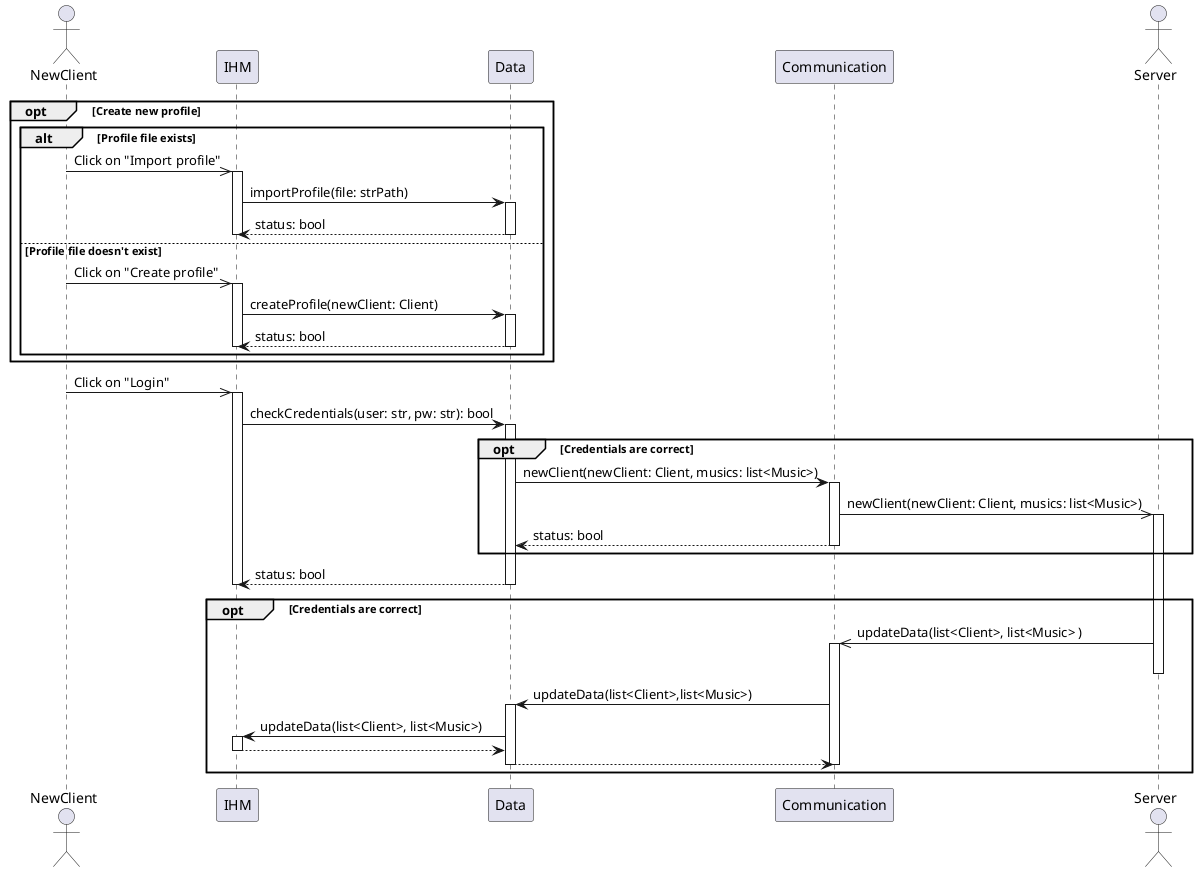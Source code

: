 @startuml Client Connect
actor NewClient
participant IHM
participant Data
participant Communication
actor Server 

opt Create new profile 
    alt Profile file exists
        NewClient ->> IHM++: Click on "Import profile"
        IHM -> Data++: importProfile(file: strPath)
        return status: bool
        deactivate IHM 
    else Profile file doesn't exist
        NewClient ->> IHM++: Click on "Create profile"
        IHM -> Data++: createProfile(newClient: Client)
        return status: bool
        deactivate IHM
    end
end



NewClient ->> IHM++: Click on "Login"
IHM -> Data++: checkCredentials(user: str, pw: str): bool
opt Credentials are correct
    Data-> Communication++: newClient(newClient: Client, musics: list<Music>)
    Communication->>Server++: newClient(newClient: Client, musics: list<Music>)
    Data <-- Communication: status: bool
    deactivate Communication
end

IHM <-- Data: status: bool
deactivate Data
deactivate IHM

opt Credentials are correct
    Server ->> Communication++: updateData(list<Client>, list<Music> )
    deactivate Server
    Communication->Data++: updateData(list<Client>,list<Music>)
    Data->IHM++: updateData(list<Client>, list<Music>)
    return 
    return 
    deactivate Communication
end

@enduml
